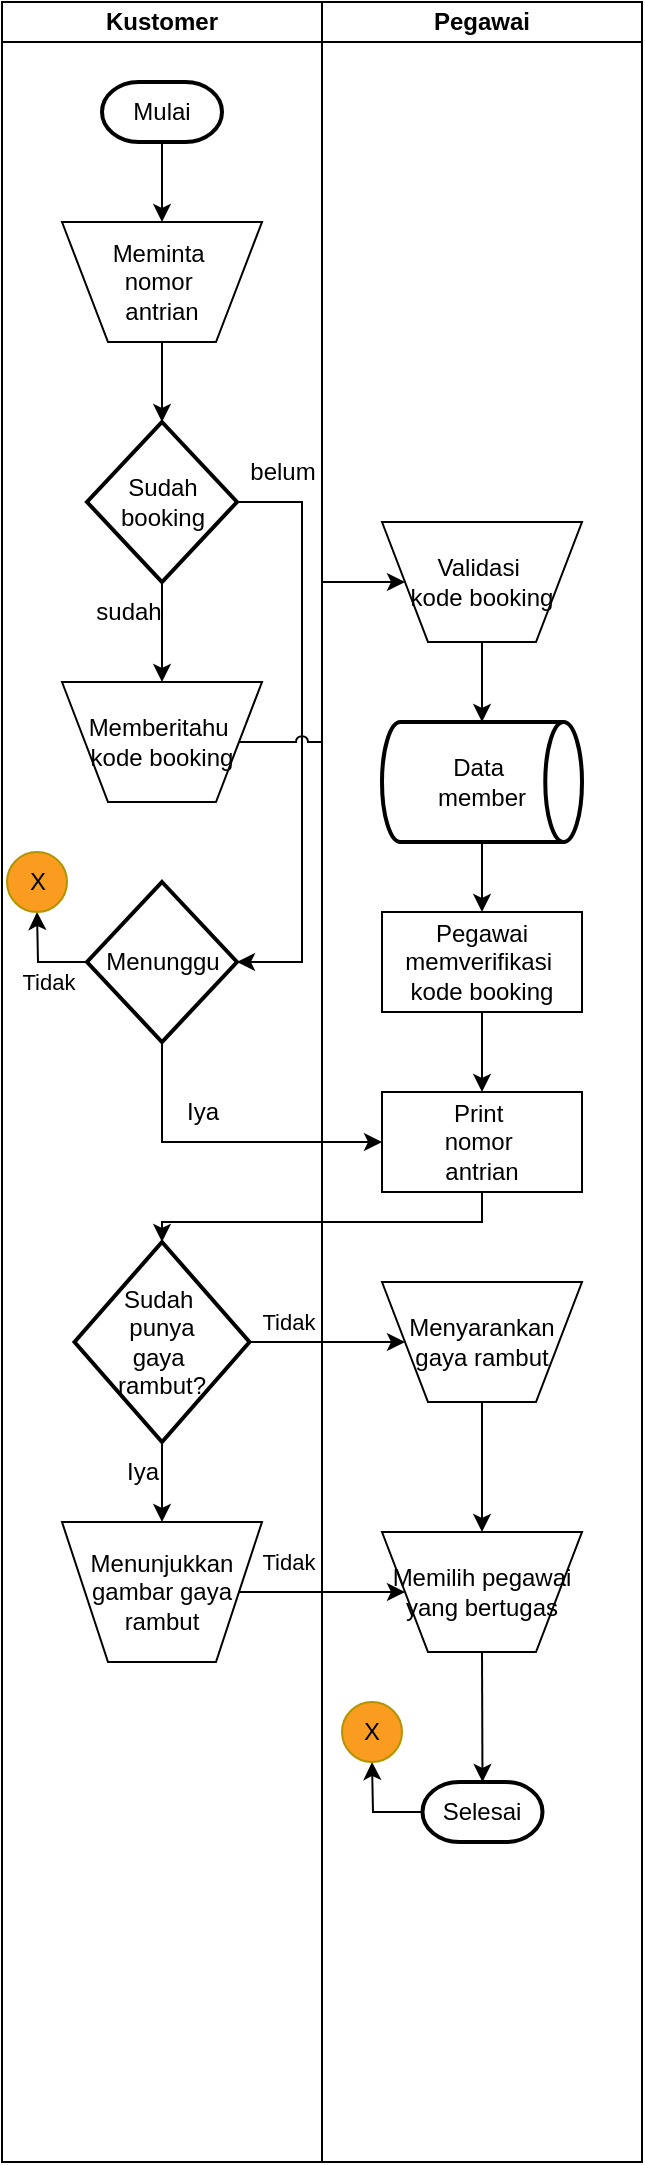 <mxfile version="26.2.14">
  <diagram name="Halaman-1" id="4cYfRnW4xodc2ONhhSt5">
    <mxGraphModel dx="1025" dy="497" grid="1" gridSize="10" guides="1" tooltips="1" connect="1" arrows="1" fold="1" page="1" pageScale="1" pageWidth="827" pageHeight="1169" math="0" shadow="0">
      <root>
        <mxCell id="0" />
        <mxCell id="1" parent="0" />
        <mxCell id="1nXT6n5wTlIs4dW_-8vb-9" value="Pegawai" style="swimlane;startSize=20;whiteSpace=wrap;html=1;" parent="1" vertex="1">
          <mxGeometry x="240" y="40" width="160" height="1080" as="geometry" />
        </mxCell>
        <mxCell id="1nXT6n5wTlIs4dW_-8vb-43" value="Validasi&amp;nbsp;&lt;div&gt;kode booking&lt;/div&gt;" style="verticalLabelPosition=middle;verticalAlign=middle;html=1;shape=trapezoid;perimeter=trapezoidPerimeter;whiteSpace=wrap;size=0.23;arcSize=10;flipV=1;labelPosition=center;align=center;" parent="1nXT6n5wTlIs4dW_-8vb-9" vertex="1">
          <mxGeometry x="30" y="260" width="100" height="60" as="geometry" />
        </mxCell>
        <mxCell id="1nXT6n5wTlIs4dW_-8vb-44" value="Pegawai memverifikasi&amp;nbsp;&lt;div&gt;kode booking&lt;/div&gt;" style="rounded=0;whiteSpace=wrap;html=1;" parent="1nXT6n5wTlIs4dW_-8vb-9" vertex="1">
          <mxGeometry x="30" y="455" width="100" height="50" as="geometry" />
        </mxCell>
        <mxCell id="1nXT6n5wTlIs4dW_-8vb-52" value="belum" style="text;html=1;align=center;verticalAlign=middle;resizable=0;points=[];autosize=1;strokeColor=none;fillColor=none;" parent="1nXT6n5wTlIs4dW_-8vb-9" vertex="1">
          <mxGeometry x="-50" y="220" width="60" height="30" as="geometry" />
        </mxCell>
        <mxCell id="1nXT6n5wTlIs4dW_-8vb-56" value="" style="endArrow=classic;html=1;rounded=0;exitX=0.5;exitY=1;exitDx=0;exitDy=0;entryX=0.5;entryY=0;entryDx=0;entryDy=0;" parent="1nXT6n5wTlIs4dW_-8vb-9" source="JRxrzHeWam86LY8IhBUf-1" target="1nXT6n5wTlIs4dW_-8vb-44" edge="1">
          <mxGeometry width="50" height="50" relative="1" as="geometry">
            <mxPoint x="90" y="295" as="sourcePoint" />
            <mxPoint x="90" y="350" as="targetPoint" />
          </mxGeometry>
        </mxCell>
        <mxCell id="1nXT6n5wTlIs4dW_-8vb-57" value="Print&amp;nbsp;&lt;div&gt;nomor&amp;nbsp;&lt;/div&gt;&lt;div&gt;antrian&lt;/div&gt;" style="rounded=0;whiteSpace=wrap;html=1;" parent="1nXT6n5wTlIs4dW_-8vb-9" vertex="1">
          <mxGeometry x="30" y="545" width="100" height="50" as="geometry" />
        </mxCell>
        <mxCell id="1nXT6n5wTlIs4dW_-8vb-62" value="" style="endArrow=classic;html=1;rounded=0;exitX=0.5;exitY=1;exitDx=0;exitDy=0;" parent="1nXT6n5wTlIs4dW_-8vb-9" source="1nXT6n5wTlIs4dW_-8vb-44" target="1nXT6n5wTlIs4dW_-8vb-57" edge="1">
          <mxGeometry width="50" height="50" relative="1" as="geometry">
            <mxPoint x="90" y="410" as="sourcePoint" />
            <mxPoint x="90" y="465" as="targetPoint" />
          </mxGeometry>
        </mxCell>
        <mxCell id="1nXT6n5wTlIs4dW_-8vb-7" value="Iya" style="text;html=1;align=center;verticalAlign=middle;resizable=0;points=[];autosize=1;strokeColor=none;fillColor=none;" parent="1nXT6n5wTlIs4dW_-8vb-9" vertex="1">
          <mxGeometry x="-110" y="720" width="40" height="30" as="geometry" />
        </mxCell>
        <mxCell id="1nXT6n5wTlIs4dW_-8vb-11" value="Menyarankan gaya rambut" style="verticalLabelPosition=middle;verticalAlign=middle;html=1;shape=trapezoid;perimeter=trapezoidPerimeter;whiteSpace=wrap;size=0.23;arcSize=10;flipV=1;labelPosition=center;align=center;" parent="1nXT6n5wTlIs4dW_-8vb-9" vertex="1">
          <mxGeometry x="30" y="640" width="100" height="60" as="geometry" />
        </mxCell>
        <mxCell id="1nXT6n5wTlIs4dW_-8vb-13" value="Memilih pegawai yang bertugas" style="verticalLabelPosition=middle;verticalAlign=middle;html=1;shape=trapezoid;perimeter=trapezoidPerimeter;whiteSpace=wrap;size=0.23;arcSize=10;flipV=1;labelPosition=center;align=center;" parent="1nXT6n5wTlIs4dW_-8vb-9" vertex="1">
          <mxGeometry x="30" y="765" width="100" height="60" as="geometry" />
        </mxCell>
        <mxCell id="1nXT6n5wTlIs4dW_-8vb-14" value="" style="endArrow=classic;html=1;rounded=0;exitX=0.5;exitY=1;exitDx=0;exitDy=0;entryX=0.5;entryY=0;entryDx=0;entryDy=0;" parent="1nXT6n5wTlIs4dW_-8vb-9" source="1nXT6n5wTlIs4dW_-8vb-11" target="1nXT6n5wTlIs4dW_-8vb-13" edge="1">
          <mxGeometry width="50" height="50" relative="1" as="geometry">
            <mxPoint x="320" y="440" as="sourcePoint" />
            <mxPoint x="310" y="490" as="targetPoint" />
          </mxGeometry>
        </mxCell>
        <mxCell id="1nXT6n5wTlIs4dW_-8vb-18" value="Sudah&amp;nbsp;&lt;div&gt;punya&lt;div&gt;gaya&amp;nbsp;&lt;/div&gt;&lt;div&gt;rambut?&lt;/div&gt;&lt;/div&gt;" style="strokeWidth=2;html=1;shape=mxgraph.flowchart.decision;whiteSpace=wrap;" parent="1nXT6n5wTlIs4dW_-8vb-9" vertex="1">
          <mxGeometry x="-123.75" y="620" width="87.5" height="100" as="geometry" />
        </mxCell>
        <mxCell id="1nXT6n5wTlIs4dW_-8vb-19" value="&lt;div&gt;&lt;span style=&quot;background-color: transparent; color: light-dark(rgb(0, 0, 0), rgb(255, 255, 255));&quot;&gt;Menunjukkan gambar gaya rambut&lt;/span&gt;&lt;/div&gt;" style="verticalLabelPosition=middle;verticalAlign=middle;html=1;shape=trapezoid;perimeter=trapezoidPerimeter;whiteSpace=wrap;size=0.23;arcSize=10;flipV=1;labelPosition=center;align=center;" parent="1nXT6n5wTlIs4dW_-8vb-9" vertex="1">
          <mxGeometry x="-130" y="760" width="100" height="70" as="geometry" />
        </mxCell>
        <mxCell id="1nXT6n5wTlIs4dW_-8vb-23" value="" style="endArrow=classic;html=1;rounded=0;exitX=0.5;exitY=1;exitDx=0;exitDy=0;entryX=0.5;entryY=0;entryDx=0;entryDy=0;entryPerimeter=0;" parent="1nXT6n5wTlIs4dW_-8vb-9" source="1nXT6n5wTlIs4dW_-8vb-57" target="1nXT6n5wTlIs4dW_-8vb-18" edge="1">
          <mxGeometry width="50" height="50" relative="1" as="geometry">
            <mxPoint x="-80" y="580" as="sourcePoint" />
            <mxPoint x="50" y="460" as="targetPoint" />
            <Array as="points">
              <mxPoint x="80" y="610" />
              <mxPoint x="-80" y="610" />
            </Array>
          </mxGeometry>
        </mxCell>
        <mxCell id="1nXT6n5wTlIs4dW_-8vb-24" value="" style="endArrow=classic;html=1;rounded=0;exitX=1;exitY=0.5;exitDx=0;exitDy=0;entryX=0;entryY=0.5;entryDx=0;entryDy=0;" parent="1nXT6n5wTlIs4dW_-8vb-9" source="1nXT6n5wTlIs4dW_-8vb-19" target="1nXT6n5wTlIs4dW_-8vb-13" edge="1">
          <mxGeometry width="50" height="50" relative="1" as="geometry">
            <mxPoint x="280" y="400" as="sourcePoint" />
            <mxPoint x="270" y="450" as="targetPoint" />
          </mxGeometry>
        </mxCell>
        <mxCell id="1nXT6n5wTlIs4dW_-8vb-30" value="" style="endArrow=classic;html=1;rounded=0;exitX=1;exitY=0.5;exitDx=0;exitDy=0;exitPerimeter=0;entryX=0;entryY=0.5;entryDx=0;entryDy=0;" parent="1nXT6n5wTlIs4dW_-8vb-9" source="1nXT6n5wTlIs4dW_-8vb-18" target="1nXT6n5wTlIs4dW_-8vb-11" edge="1">
          <mxGeometry width="50" height="50" relative="1" as="geometry">
            <mxPoint x="310" y="430" as="sourcePoint" />
            <mxPoint x="300" y="480" as="targetPoint" />
          </mxGeometry>
        </mxCell>
        <mxCell id="1nXT6n5wTlIs4dW_-8vb-31" value="" style="endArrow=classic;html=1;rounded=0;exitX=0.5;exitY=1;exitDx=0;exitDy=0;exitPerimeter=0;entryX=0.5;entryY=0;entryDx=0;entryDy=0;" parent="1nXT6n5wTlIs4dW_-8vb-9" source="1nXT6n5wTlIs4dW_-8vb-18" target="1nXT6n5wTlIs4dW_-8vb-19" edge="1">
          <mxGeometry width="50" height="50" relative="1" as="geometry">
            <mxPoint x="-80" y="720" as="sourcePoint" />
            <mxPoint x="-90" y="770" as="targetPoint" />
          </mxGeometry>
        </mxCell>
        <mxCell id="1nXT6n5wTlIs4dW_-8vb-67" value="Tidak" style="edgeLabel;html=1;align=center;verticalAlign=middle;resizable=0;points=[];" parent="1nXT6n5wTlIs4dW_-8vb-9" vertex="1" connectable="0">
          <mxGeometry x="-10" y="620" as="geometry">
            <mxPoint x="-7" y="40" as="offset" />
          </mxGeometry>
        </mxCell>
        <mxCell id="1nXT6n5wTlIs4dW_-8vb-21" value="Selesai" style="strokeWidth=2;html=1;shape=mxgraph.flowchart.terminator;whiteSpace=wrap;" parent="1nXT6n5wTlIs4dW_-8vb-9" vertex="1">
          <mxGeometry x="50.25" y="890" width="60" height="30" as="geometry" />
        </mxCell>
        <mxCell id="1nXT6n5wTlIs4dW_-8vb-70" value="" style="endArrow=classic;html=1;rounded=0;entryX=0.5;entryY=1;entryDx=0;entryDy=0;" parent="1nXT6n5wTlIs4dW_-8vb-9" target="1nXT6n5wTlIs4dW_-8vb-71" edge="1">
          <mxGeometry width="50" height="50" relative="1" as="geometry">
            <mxPoint x="50.25" y="905" as="sourcePoint" />
            <mxPoint x="27.5" y="885" as="targetPoint" />
            <Array as="points">
              <mxPoint x="25.5" y="905" />
            </Array>
          </mxGeometry>
        </mxCell>
        <mxCell id="1nXT6n5wTlIs4dW_-8vb-71" value="X" style="ellipse;whiteSpace=wrap;html=1;aspect=fixed;fillColor=light-dark(#FA9C20,#FA9C20);fontColor=#000000;strokeColor=#B09500;" parent="1nXT6n5wTlIs4dW_-8vb-9" vertex="1">
          <mxGeometry x="10" y="850" width="30" height="30" as="geometry" />
        </mxCell>
        <mxCell id="HwErfVW9YdNczk9okBgo-1" value="" style="endArrow=classic;html=1;rounded=0;exitX=0.5;exitY=1;exitDx=0;exitDy=0;entryX=0.5;entryY=0;entryDx=0;entryDy=0;entryPerimeter=0;" parent="1nXT6n5wTlIs4dW_-8vb-9" source="1nXT6n5wTlIs4dW_-8vb-13" target="1nXT6n5wTlIs4dW_-8vb-21" edge="1">
          <mxGeometry width="50" height="50" relative="1" as="geometry">
            <mxPoint x="90" y="710" as="sourcePoint" />
            <mxPoint x="90" y="775" as="targetPoint" />
          </mxGeometry>
        </mxCell>
        <mxCell id="JRxrzHeWam86LY8IhBUf-1" value="Data&amp;nbsp;&lt;div&gt;member&lt;/div&gt;" style="strokeWidth=2;html=1;shape=mxgraph.flowchart.direct_data;whiteSpace=wrap;" vertex="1" parent="1nXT6n5wTlIs4dW_-8vb-9">
          <mxGeometry x="30" y="360" width="100" height="60" as="geometry" />
        </mxCell>
        <mxCell id="JRxrzHeWam86LY8IhBUf-2" value="" style="endArrow=classic;html=1;rounded=0;exitX=0.5;exitY=1;exitDx=0;exitDy=0;entryX=0.5;entryY=0;entryDx=0;entryDy=0;" edge="1" parent="1nXT6n5wTlIs4dW_-8vb-9" source="1nXT6n5wTlIs4dW_-8vb-43" target="JRxrzHeWam86LY8IhBUf-1">
          <mxGeometry width="50" height="50" relative="1" as="geometry">
            <mxPoint x="320" y="360" as="sourcePoint" />
            <mxPoint x="320" y="495" as="targetPoint" />
          </mxGeometry>
        </mxCell>
        <mxCell id="1nXT6n5wTlIs4dW_-8vb-1" value="Kustomer" style="swimlane;startSize=20;whiteSpace=wrap;html=1;" parent="1" vertex="1">
          <mxGeometry x="80" y="40" width="160" height="1080" as="geometry" />
        </mxCell>
        <mxCell id="1nXT6n5wTlIs4dW_-8vb-2" value="Mulai" style="strokeWidth=2;html=1;shape=mxgraph.flowchart.terminator;whiteSpace=wrap;" parent="1nXT6n5wTlIs4dW_-8vb-1" vertex="1">
          <mxGeometry x="50" y="40" width="60" height="30" as="geometry" />
        </mxCell>
        <mxCell id="1nXT6n5wTlIs4dW_-8vb-37" value="Meminta&amp;nbsp;&lt;div&gt;nomor&amp;nbsp;&lt;/div&gt;&lt;div&gt;antrian&lt;/div&gt;" style="verticalLabelPosition=middle;verticalAlign=middle;html=1;shape=trapezoid;perimeter=trapezoidPerimeter;whiteSpace=wrap;size=0.23;arcSize=10;flipV=1;labelPosition=center;align=center;" parent="1nXT6n5wTlIs4dW_-8vb-1" vertex="1">
          <mxGeometry x="30" y="110" width="100" height="60" as="geometry" />
        </mxCell>
        <mxCell id="1nXT6n5wTlIs4dW_-8vb-3" value="Memberitahu&amp;nbsp;&lt;div&gt;kode booking&lt;/div&gt;" style="verticalLabelPosition=middle;verticalAlign=middle;html=1;shape=trapezoid;perimeter=trapezoidPerimeter;whiteSpace=wrap;size=0.23;arcSize=10;flipV=1;labelPosition=center;align=center;" parent="1nXT6n5wTlIs4dW_-8vb-1" vertex="1">
          <mxGeometry x="30" y="340" width="100" height="60" as="geometry" />
        </mxCell>
        <mxCell id="1nXT6n5wTlIs4dW_-8vb-42" value="Menunggu" style="strokeWidth=2;html=1;shape=mxgraph.flowchart.decision;whiteSpace=wrap;" parent="1nXT6n5wTlIs4dW_-8vb-1" vertex="1">
          <mxGeometry x="42.5" y="440" width="75" height="80" as="geometry" />
        </mxCell>
        <mxCell id="1nXT6n5wTlIs4dW_-8vb-39" value="Sudah booking" style="strokeWidth=2;html=1;shape=mxgraph.flowchart.decision;whiteSpace=wrap;" parent="1nXT6n5wTlIs4dW_-8vb-1" vertex="1">
          <mxGeometry x="42.5" y="210" width="75" height="80" as="geometry" />
        </mxCell>
        <mxCell id="1nXT6n5wTlIs4dW_-8vb-48" value="" style="endArrow=classic;html=1;rounded=0;entryX=0.5;entryY=0;entryDx=0;entryDy=0;exitX=0.5;exitY=1;exitDx=0;exitDy=0;exitPerimeter=0;" parent="1nXT6n5wTlIs4dW_-8vb-1" source="1nXT6n5wTlIs4dW_-8vb-2" target="1nXT6n5wTlIs4dW_-8vb-37" edge="1">
          <mxGeometry width="50" height="50" relative="1" as="geometry">
            <mxPoint x="210" y="100" as="sourcePoint" />
            <mxPoint x="700" y="500" as="targetPoint" />
          </mxGeometry>
        </mxCell>
        <mxCell id="1nXT6n5wTlIs4dW_-8vb-47" value="" style="endArrow=classic;html=1;rounded=0;exitX=0.5;exitY=1;exitDx=0;exitDy=0;entryX=0.5;entryY=0;entryDx=0;entryDy=0;entryPerimeter=0;" parent="1nXT6n5wTlIs4dW_-8vb-1" source="1nXT6n5wTlIs4dW_-8vb-37" target="1nXT6n5wTlIs4dW_-8vb-39" edge="1">
          <mxGeometry width="50" height="50" relative="1" as="geometry">
            <mxPoint x="690" y="440" as="sourcePoint" />
            <mxPoint x="690" y="490" as="targetPoint" />
          </mxGeometry>
        </mxCell>
        <mxCell id="1nXT6n5wTlIs4dW_-8vb-50" value="" style="endArrow=classic;html=1;rounded=0;exitX=0.5;exitY=1;exitDx=0;exitDy=0;entryX=0.5;entryY=0;entryDx=0;entryDy=0;exitPerimeter=0;" parent="1nXT6n5wTlIs4dW_-8vb-1" source="1nXT6n5wTlIs4dW_-8vb-39" target="1nXT6n5wTlIs4dW_-8vb-3" edge="1">
          <mxGeometry width="50" height="50" relative="1" as="geometry">
            <mxPoint x="100" y="190" as="sourcePoint" />
            <mxPoint x="100" y="230" as="targetPoint" />
          </mxGeometry>
        </mxCell>
        <mxCell id="1nXT6n5wTlIs4dW_-8vb-51" value="sudah" style="text;html=1;align=center;verticalAlign=middle;resizable=0;points=[];autosize=1;strokeColor=none;fillColor=none;" parent="1nXT6n5wTlIs4dW_-8vb-1" vertex="1">
          <mxGeometry x="32.5" y="290" width="60" height="30" as="geometry" />
        </mxCell>
        <mxCell id="1nXT6n5wTlIs4dW_-8vb-60" value="" style="endArrow=classic;html=1;rounded=0;exitX=0;exitY=0.5;exitDx=0;exitDy=0;exitPerimeter=0;entryX=0.5;entryY=1;entryDx=0;entryDy=0;" parent="1nXT6n5wTlIs4dW_-8vb-1" source="1nXT6n5wTlIs4dW_-8vb-42" target="1nXT6n5wTlIs4dW_-8vb-61" edge="1">
          <mxGeometry width="50" height="50" relative="1" as="geometry">
            <mxPoint x="90" y="410" as="sourcePoint" />
            <mxPoint x="20" y="460" as="targetPoint" />
            <Array as="points">
              <mxPoint x="18" y="480" />
            </Array>
          </mxGeometry>
        </mxCell>
        <mxCell id="1nXT6n5wTlIs4dW_-8vb-61" value="X" style="ellipse;whiteSpace=wrap;html=1;aspect=fixed;fillColor=light-dark(#FA9C20,#FA9C20);fontColor=#000000;strokeColor=#B09500;" parent="1nXT6n5wTlIs4dW_-8vb-1" vertex="1">
          <mxGeometry x="2.5" y="425" width="30" height="30" as="geometry" />
        </mxCell>
        <mxCell id="1nXT6n5wTlIs4dW_-8vb-64" value="Iya" style="text;html=1;align=center;verticalAlign=middle;resizable=0;points=[];autosize=1;strokeColor=none;fillColor=none;" parent="1nXT6n5wTlIs4dW_-8vb-1" vertex="1">
          <mxGeometry x="80" y="540" width="40" height="30" as="geometry" />
        </mxCell>
        <mxCell id="1nXT6n5wTlIs4dW_-8vb-66" value="Tidak" style="edgeLabel;html=1;align=center;verticalAlign=middle;resizable=0;points=[];" parent="1nXT6n5wTlIs4dW_-8vb-1" vertex="1" connectable="0">
          <mxGeometry x="30" y="450" as="geometry">
            <mxPoint x="-7" y="40" as="offset" />
          </mxGeometry>
        </mxCell>
        <mxCell id="1nXT6n5wTlIs4dW_-8vb-69" value="Tidak" style="edgeLabel;html=1;align=center;verticalAlign=middle;resizable=0;points=[];" parent="1nXT6n5wTlIs4dW_-8vb-1" vertex="1" connectable="0">
          <mxGeometry x="150" y="740" as="geometry">
            <mxPoint x="-7" y="40" as="offset" />
          </mxGeometry>
        </mxCell>
        <mxCell id="1nXT6n5wTlIs4dW_-8vb-58" value="" style="endArrow=classic;html=1;rounded=0;exitX=1;exitY=0.5;exitDx=0;exitDy=0;entryX=1;entryY=0.5;entryDx=0;entryDy=0;entryPerimeter=0;jumpStyle=arc;exitPerimeter=0;" parent="1nXT6n5wTlIs4dW_-8vb-1" source="1nXT6n5wTlIs4dW_-8vb-39" target="1nXT6n5wTlIs4dW_-8vb-42" edge="1">
          <mxGeometry width="50" height="50" relative="1" as="geometry">
            <mxPoint x="205.569" y="271.911" as="sourcePoint" />
            <mxPoint x="690" y="490" as="targetPoint" />
            <Array as="points">
              <mxPoint x="150" y="250" />
              <mxPoint x="150" y="480" />
            </Array>
          </mxGeometry>
        </mxCell>
        <mxCell id="1nXT6n5wTlIs4dW_-8vb-59" value="" style="endArrow=classic;html=1;rounded=0;exitX=0.5;exitY=1;exitDx=0;exitDy=0;entryX=0;entryY=0.5;entryDx=0;entryDy=0;exitPerimeter=0;" parent="1" source="1nXT6n5wTlIs4dW_-8vb-42" target="1nXT6n5wTlIs4dW_-8vb-57" edge="1">
          <mxGeometry width="50" height="50" relative="1" as="geometry">
            <mxPoint x="170" y="450" as="sourcePoint" />
            <mxPoint x="170" y="490" as="targetPoint" />
            <Array as="points">
              <mxPoint x="160" y="610" />
            </Array>
          </mxGeometry>
        </mxCell>
        <mxCell id="1nXT6n5wTlIs4dW_-8vb-53" value="" style="endArrow=classic;html=1;rounded=0;exitX=1;exitY=0.5;exitDx=0;exitDy=0;entryX=0;entryY=0.5;entryDx=0;entryDy=0;edgeStyle=elbowEdgeStyle;curved=0;flowAnimation=0;shadow=0;jumpStyle=arc;" parent="1" source="1nXT6n5wTlIs4dW_-8vb-3" target="1nXT6n5wTlIs4dW_-8vb-43" edge="1">
          <mxGeometry width="50" height="50" relative="1" as="geometry">
            <mxPoint x="170" y="220" as="sourcePoint" />
            <mxPoint x="170" y="260" as="targetPoint" />
          </mxGeometry>
        </mxCell>
      </root>
    </mxGraphModel>
  </diagram>
</mxfile>
